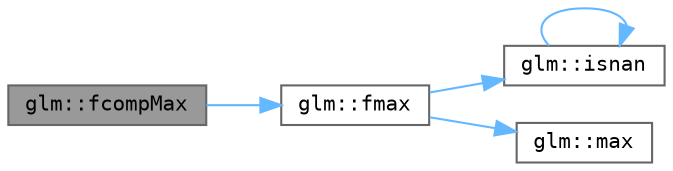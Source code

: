 digraph "glm::fcompMax"
{
 // LATEX_PDF_SIZE
  bgcolor="transparent";
  edge [fontname=Terminal,fontsize=10,labelfontname=Helvetica,labelfontsize=10];
  node [fontname=Terminal,fontsize=10,shape=box,height=0.2,width=0.4];
  rankdir="LR";
  Node1 [label="glm::fcompMax",height=0.2,width=0.4,color="gray40", fillcolor="grey60", style="filled", fontcolor="black",tooltip=" "];
  Node1 -> Node2 [color="steelblue1",style="solid"];
  Node2 [label="glm::fmax",height=0.2,width=0.4,color="grey40", fillcolor="white", style="filled",URL="$group__ext__scalar__common.html#ga36920478565cf608e93064283ce06421",tooltip=" "];
  Node2 -> Node3 [color="steelblue1",style="solid"];
  Node3 [label="glm::isnan",height=0.2,width=0.4,color="grey40", fillcolor="white", style="filled",URL="$group__core__func__common.html#ga81f85e3c56f1f559034422b357c37e21",tooltip=" "];
  Node3 -> Node3 [color="steelblue1",style="solid"];
  Node2 -> Node4 [color="steelblue1",style="solid"];
  Node4 [label="glm::max",height=0.2,width=0.4,color="grey40", fillcolor="white", style="filled",URL="$group__core__func__common.html#gae02d42887fc5570451f880e3c624b9ac",tooltip=" "];
}
